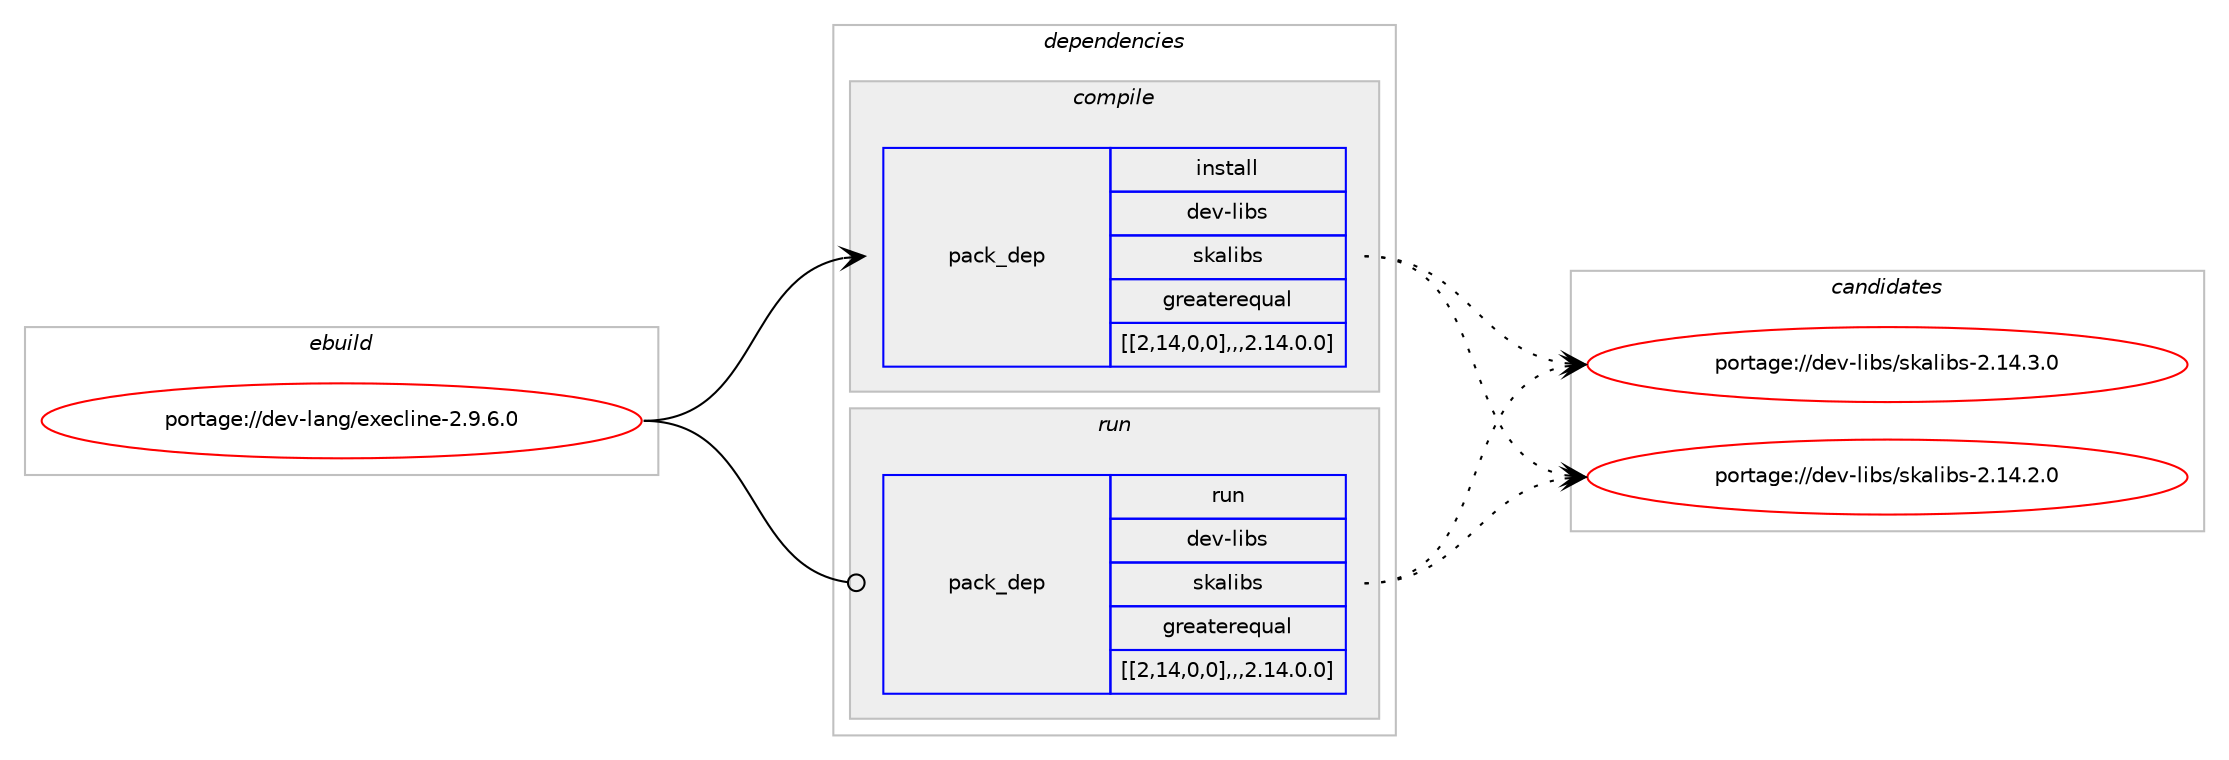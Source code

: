digraph prolog {

# *************
# Graph options
# *************

newrank=true;
concentrate=true;
compound=true;
graph [rankdir=LR,fontname=Helvetica,fontsize=10,ranksep=1.5];#, ranksep=2.5, nodesep=0.2];
edge  [arrowhead=vee];
node  [fontname=Helvetica,fontsize=10];

# **********
# The ebuild
# **********

subgraph cluster_leftcol {
color=gray;
label=<<i>ebuild</i>>;
id [label="portage://dev-lang/execline-2.9.6.0", color=red, width=4, href="../dev-lang/execline-2.9.6.0.svg"];
}

# ****************
# The dependencies
# ****************

subgraph cluster_midcol {
color=gray;
label=<<i>dependencies</i>>;
subgraph cluster_compile {
fillcolor="#eeeeee";
style=filled;
label=<<i>compile</i>>;
subgraph pack77382 {
dependency103275 [label=<<TABLE BORDER="0" CELLBORDER="1" CELLSPACING="0" CELLPADDING="4" WIDTH="220"><TR><TD ROWSPAN="6" CELLPADDING="30">pack_dep</TD></TR><TR><TD WIDTH="110">install</TD></TR><TR><TD>dev-libs</TD></TR><TR><TD>skalibs</TD></TR><TR><TD>greaterequal</TD></TR><TR><TD>[[2,14,0,0],,,2.14.0.0]</TD></TR></TABLE>>, shape=none, color=blue];
}
id:e -> dependency103275:w [weight=20,style="solid",arrowhead="vee"];
}
subgraph cluster_compileandrun {
fillcolor="#eeeeee";
style=filled;
label=<<i>compile and run</i>>;
}
subgraph cluster_run {
fillcolor="#eeeeee";
style=filled;
label=<<i>run</i>>;
subgraph pack77383 {
dependency103276 [label=<<TABLE BORDER="0" CELLBORDER="1" CELLSPACING="0" CELLPADDING="4" WIDTH="220"><TR><TD ROWSPAN="6" CELLPADDING="30">pack_dep</TD></TR><TR><TD WIDTH="110">run</TD></TR><TR><TD>dev-libs</TD></TR><TR><TD>skalibs</TD></TR><TR><TD>greaterequal</TD></TR><TR><TD>[[2,14,0,0],,,2.14.0.0]</TD></TR></TABLE>>, shape=none, color=blue];
}
id:e -> dependency103276:w [weight=20,style="solid",arrowhead="odot"];
}
}

# **************
# The candidates
# **************

subgraph cluster_choices {
rank=same;
color=gray;
label=<<i>candidates</i>>;

subgraph choice77382 {
color=black;
nodesep=1;
choice1001011184510810598115471151079710810598115455046495246514648 [label="portage://dev-libs/skalibs-2.14.3.0", color=red, width=4,href="../dev-libs/skalibs-2.14.3.0.svg"];
choice1001011184510810598115471151079710810598115455046495246504648 [label="portage://dev-libs/skalibs-2.14.2.0", color=red, width=4,href="../dev-libs/skalibs-2.14.2.0.svg"];
dependency103275:e -> choice1001011184510810598115471151079710810598115455046495246514648:w [style=dotted,weight="100"];
dependency103275:e -> choice1001011184510810598115471151079710810598115455046495246504648:w [style=dotted,weight="100"];
}
subgraph choice77383 {
color=black;
nodesep=1;
choice1001011184510810598115471151079710810598115455046495246514648 [label="portage://dev-libs/skalibs-2.14.3.0", color=red, width=4,href="../dev-libs/skalibs-2.14.3.0.svg"];
choice1001011184510810598115471151079710810598115455046495246504648 [label="portage://dev-libs/skalibs-2.14.2.0", color=red, width=4,href="../dev-libs/skalibs-2.14.2.0.svg"];
dependency103276:e -> choice1001011184510810598115471151079710810598115455046495246514648:w [style=dotted,weight="100"];
dependency103276:e -> choice1001011184510810598115471151079710810598115455046495246504648:w [style=dotted,weight="100"];
}
}

}
